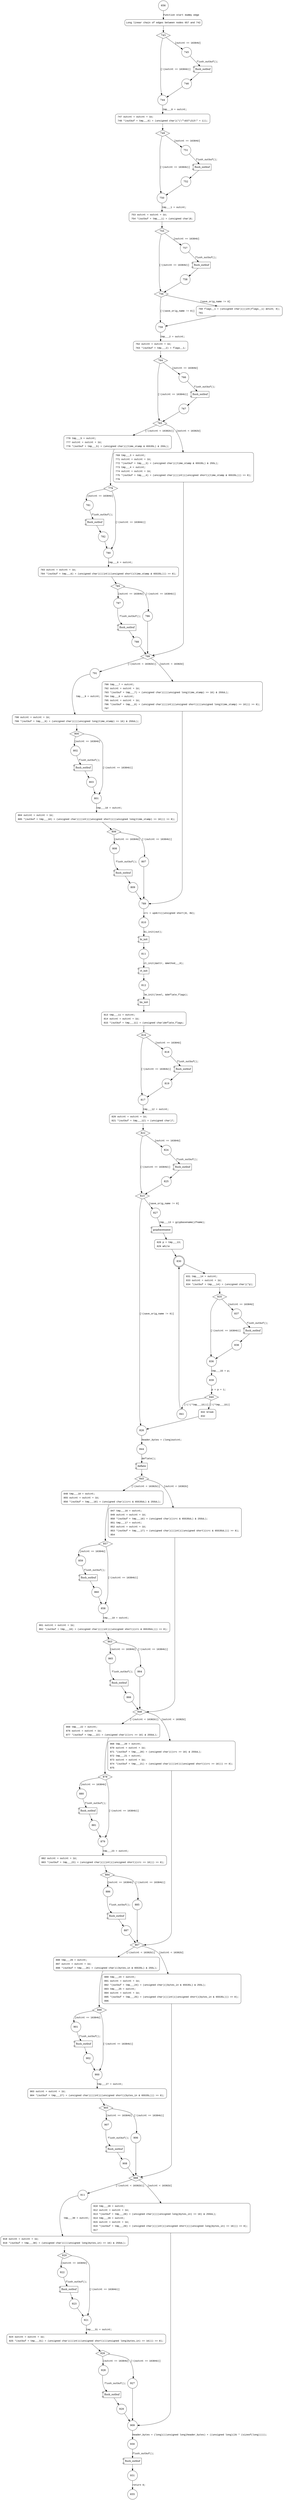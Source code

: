 digraph zip {
656 [shape="circle"]
657 [shape="circle"]
743 [shape="diamond"]
744 [shape="circle"]
745 [shape="circle"]
746 [shape="circle"]
747 [shape="circle"]
749 [shape="diamond"]
750 [shape="circle"]
751 [shape="circle"]
752 [shape="circle"]
753 [shape="circle"]
755 [shape="diamond"]
756 [shape="diamond"]
757 [shape="circle"]
758 [shape="circle"]
759 [shape="circle"]
760 [shape="circle"]
762 [shape="circle"]
764 [shape="diamond"]
765 [shape="diamond"]
766 [shape="circle"]
767 [shape="circle"]
770 [shape="circle"]
769 [shape="circle"]
768 [shape="diamond"]
791 [shape="circle"]
790 [shape="circle"]
789 [shape="circle"]
810 [shape="circle"]
811 [shape="circle"]
812 [shape="circle"]
813 [shape="circle"]
816 [shape="diamond"]
817 [shape="circle"]
818 [shape="circle"]
819 [shape="circle"]
820 [shape="circle"]
822 [shape="diamond"]
823 [shape="diamond"]
824 [shape="circle"]
825 [shape="circle"]
826 [shape="circle"]
827 [shape="circle"]
828 [shape="circle"]
830 [shape="doublecircle"]
831 [shape="circle"]
835 [shape="diamond"]
836 [shape="circle"]
837 [shape="circle"]
838 [shape="circle"]
839 [shape="circle"]
840 [shape="diamond"]
841 [shape="circle"]
842 [shape="circle"]
844 [shape="circle"]
845 [shape="diamond"]
848 [shape="circle"]
847 [shape="circle"]
846 [shape="diamond"]
869 [shape="circle"]
868 [shape="circle"]
867 [shape="diamond"]
890 [shape="circle"]
889 [shape="circle"]
888 [shape="diamond"]
911 [shape="circle"]
910 [shape="circle"]
909 [shape="circle"]
930 [shape="circle"]
931 [shape="circle"]
918 [shape="circle"]
920 [shape="diamond"]
921 [shape="circle"]
922 [shape="circle"]
923 [shape="circle"]
924 [shape="circle"]
926 [shape="diamond"]
927 [shape="circle"]
928 [shape="circle"]
929 [shape="circle"]
899 [shape="diamond"]
900 [shape="circle"]
901 [shape="circle"]
902 [shape="circle"]
903 [shape="circle"]
905 [shape="diamond"]
906 [shape="circle"]
907 [shape="circle"]
908 [shape="circle"]
878 [shape="diamond"]
879 [shape="circle"]
880 [shape="circle"]
881 [shape="circle"]
882 [shape="circle"]
884 [shape="diamond"]
885 [shape="circle"]
886 [shape="circle"]
887 [shape="circle"]
857 [shape="diamond"]
858 [shape="circle"]
859 [shape="circle"]
860 [shape="circle"]
861 [shape="circle"]
863 [shape="diamond"]
864 [shape="circle"]
865 [shape="circle"]
866 [shape="circle"]
798 [shape="circle"]
800 [shape="diamond"]
801 [shape="circle"]
802 [shape="circle"]
803 [shape="circle"]
804 [shape="circle"]
806 [shape="diamond"]
807 [shape="circle"]
808 [shape="circle"]
809 [shape="circle"]
779 [shape="diamond"]
780 [shape="circle"]
781 [shape="circle"]
782 [shape="circle"]
783 [shape="circle"]
785 [shape="diamond"]
786 [shape="circle"]
787 [shape="circle"]
788 [shape="circle"]
655 [shape="circle"]
657 [style="filled,bold" penwidth="1" fillcolor="white" fontname="Courier New" shape="Mrecord" label="Long linear chain of edges between nodes 657 and 742"]
657 -> 743[label=""]
747 [style="filled,bold" penwidth="1" fillcolor="white" fontname="Courier New" shape="Mrecord" label=<<table border="0" cellborder="0" cellpadding="3" bgcolor="white"><tr><td align="right">747</td><td align="left">outcnt = outcnt + 1U;</td></tr><tr><td align="right">748</td><td align="left">*(outbuf + tmp___0) = (unsigned char)(*(\"\037\213\" + 1));</td></tr></table>>]
747 -> 749[label=""]
753 [style="filled,bold" penwidth="1" fillcolor="white" fontname="Courier New" shape="Mrecord" label=<<table border="0" cellborder="0" cellpadding="3" bgcolor="white"><tr><td align="right">753</td><td align="left">outcnt = outcnt + 1U;</td></tr><tr><td align="right">754</td><td align="left">*(outbuf + tmp___1) = (unsigned char)8;</td></tr></table>>]
753 -> 755[label=""]
760 [style="filled,bold" penwidth="1" fillcolor="white" fontname="Courier New" shape="Mrecord" label=<<table border="0" cellborder="0" cellpadding="3" bgcolor="white"><tr><td align="right">760</td><td align="left">flags__1 = (unsigned char)(((int)flags__1) &amp;#124; 8);</td></tr><tr><td align="right">761</td><td align="left"></td></tr></table>>]
760 -> 759[label=""]
762 [style="filled,bold" penwidth="1" fillcolor="white" fontname="Courier New" shape="Mrecord" label=<<table border="0" cellborder="0" cellpadding="3" bgcolor="white"><tr><td align="right">762</td><td align="left">outcnt = outcnt + 1U;</td></tr><tr><td align="right">763</td><td align="left">*(outbuf + tmp___2) = flags__1;</td></tr></table>>]
762 -> 764[label=""]
769 [style="filled,bold" penwidth="1" fillcolor="white" fontname="Courier New" shape="Mrecord" label=<<table border="0" cellborder="0" cellpadding="3" bgcolor="white"><tr><td align="right">769</td><td align="left">tmp___3 = outcnt;</td></tr><tr><td align="right">771</td><td align="left">outcnt = outcnt + 1U;</td></tr><tr><td align="right">772</td><td align="left">*(outbuf + tmp___3) = (unsigned char)((time_stamp &amp; 65535L) &amp; 255L);</td></tr><tr><td align="right">773</td><td align="left">tmp___4 = outcnt;</td></tr><tr><td align="right">774</td><td align="left">outcnt = outcnt + 1U;</td></tr><tr><td align="right">775</td><td align="left">*(outbuf + tmp___4) = (unsigned char)(((int)((unsigned short)(time_stamp &amp; 65535L))) &gt;&gt; 8);</td></tr><tr><td align="right">776</td><td align="left"></td></tr></table>>]
769 -> 768[label=""]
790 [style="filled,bold" penwidth="1" fillcolor="white" fontname="Courier New" shape="Mrecord" label=<<table border="0" cellborder="0" cellpadding="3" bgcolor="white"><tr><td align="right">790</td><td align="left">tmp___7 = outcnt;</td></tr><tr><td align="right">792</td><td align="left">outcnt = outcnt + 1U;</td></tr><tr><td align="right">793</td><td align="left">*(outbuf + tmp___7) = (unsigned char)((((unsigned long)time_stamp) &gt;&gt; 16) &amp; 255UL);</td></tr><tr><td align="right">794</td><td align="left">tmp___8 = outcnt;</td></tr><tr><td align="right">795</td><td align="left">outcnt = outcnt + 1U;</td></tr><tr><td align="right">796</td><td align="left">*(outbuf + tmp___8) = (unsigned char)(((int)((unsigned short)(((unsigned long)time_stamp) &gt;&gt; 16))) &gt;&gt; 8);</td></tr><tr><td align="right">797</td><td align="left"></td></tr></table>>]
790 -> 789[label=""]
813 [style="filled,bold" penwidth="1" fillcolor="white" fontname="Courier New" shape="Mrecord" label=<<table border="0" cellborder="0" cellpadding="3" bgcolor="white"><tr><td align="right">813</td><td align="left">tmp___11 = outcnt;</td></tr><tr><td align="right">814</td><td align="left">outcnt = outcnt + 1U;</td></tr><tr><td align="right">815</td><td align="left">*(outbuf + tmp___11) = (unsigned char)deflate_flags;</td></tr></table>>]
813 -> 816[label=""]
820 [style="filled,bold" penwidth="1" fillcolor="white" fontname="Courier New" shape="Mrecord" label=<<table border="0" cellborder="0" cellpadding="3" bgcolor="white"><tr><td align="right">820</td><td align="left">outcnt = outcnt + 1U;</td></tr><tr><td align="right">821</td><td align="left">*(outbuf + tmp___12) = (unsigned char)7;</td></tr></table>>]
820 -> 822[label=""]
828 [style="filled,bold" penwidth="1" fillcolor="white" fontname="Courier New" shape="Mrecord" label=<<table border="0" cellborder="0" cellpadding="3" bgcolor="white"><tr><td align="right">828</td><td align="left">p = tmp___13;</td></tr><tr><td align="right">829</td><td align="left">while</td></tr></table>>]
828 -> 830[label=""]
831 [style="filled,bold" penwidth="1" fillcolor="white" fontname="Courier New" shape="Mrecord" label=<<table border="0" cellborder="0" cellpadding="3" bgcolor="white"><tr><td align="right">831</td><td align="left">tmp___14 = outcnt;</td></tr><tr><td align="right">833</td><td align="left">outcnt = outcnt + 1U;</td></tr><tr><td align="right">834</td><td align="left">*(outbuf + tmp___14) = (unsigned char)(*p);</td></tr></table>>]
831 -> 835[label=""]
842 [style="filled,bold" penwidth="1" fillcolor="white" fontname="Courier New" shape="Mrecord" label=<<table border="0" cellborder="0" cellpadding="3" bgcolor="white"><tr><td align="right">842</td><td align="left">break</td></tr><tr><td align="right">832</td><td align="left"></td></tr></table>>]
842 -> 826[label=""]
847 [style="filled,bold" penwidth="1" fillcolor="white" fontname="Courier New" shape="Mrecord" label=<<table border="0" cellborder="0" cellpadding="3" bgcolor="white"><tr><td align="right">847</td><td align="left">tmp___16 = outcnt;</td></tr><tr><td align="right">849</td><td align="left">outcnt = outcnt + 1U;</td></tr><tr><td align="right">850</td><td align="left">*(outbuf + tmp___16) = (unsigned char)((crc &amp; 65535UL) &amp; 255UL);</td></tr><tr><td align="right">851</td><td align="left">tmp___17 = outcnt;</td></tr><tr><td align="right">852</td><td align="left">outcnt = outcnt + 1U;</td></tr><tr><td align="right">853</td><td align="left">*(outbuf + tmp___17) = (unsigned char)(((int)((unsigned short)(crc &amp; 65535UL))) &gt;&gt; 8);</td></tr><tr><td align="right">854</td><td align="left"></td></tr></table>>]
847 -> 846[label=""]
868 [style="filled,bold" penwidth="1" fillcolor="white" fontname="Courier New" shape="Mrecord" label=<<table border="0" cellborder="0" cellpadding="3" bgcolor="white"><tr><td align="right">868</td><td align="left">tmp___20 = outcnt;</td></tr><tr><td align="right">870</td><td align="left">outcnt = outcnt + 1U;</td></tr><tr><td align="right">871</td><td align="left">*(outbuf + tmp___20) = (unsigned char)((crc &gt;&gt; 16) &amp; 255UL);</td></tr><tr><td align="right">872</td><td align="left">tmp___21 = outcnt;</td></tr><tr><td align="right">873</td><td align="left">outcnt = outcnt + 1U;</td></tr><tr><td align="right">874</td><td align="left">*(outbuf + tmp___21) = (unsigned char)(((int)((unsigned short)(crc &gt;&gt; 16))) &gt;&gt; 8);</td></tr><tr><td align="right">875</td><td align="left"></td></tr></table>>]
868 -> 867[label=""]
889 [style="filled,bold" penwidth="1" fillcolor="white" fontname="Courier New" shape="Mrecord" label=<<table border="0" cellborder="0" cellpadding="3" bgcolor="white"><tr><td align="right">889</td><td align="left">tmp___24 = outcnt;</td></tr><tr><td align="right">891</td><td align="left">outcnt = outcnt + 1U;</td></tr><tr><td align="right">892</td><td align="left">*(outbuf + tmp___24) = (unsigned char)((bytes_in &amp; 65535L) &amp; 255L);</td></tr><tr><td align="right">893</td><td align="left">tmp___25 = outcnt;</td></tr><tr><td align="right">894</td><td align="left">outcnt = outcnt + 1U;</td></tr><tr><td align="right">895</td><td align="left">*(outbuf + tmp___25) = (unsigned char)(((int)((unsigned short)(bytes_in &amp; 65535L))) &gt;&gt; 8);</td></tr><tr><td align="right">896</td><td align="left"></td></tr></table>>]
889 -> 888[label=""]
910 [style="filled,bold" penwidth="1" fillcolor="white" fontname="Courier New" shape="Mrecord" label=<<table border="0" cellborder="0" cellpadding="3" bgcolor="white"><tr><td align="right">910</td><td align="left">tmp___28 = outcnt;</td></tr><tr><td align="right">912</td><td align="left">outcnt = outcnt + 1U;</td></tr><tr><td align="right">913</td><td align="left">*(outbuf + tmp___28) = (unsigned char)((((unsigned long)bytes_in) &gt;&gt; 16) &amp; 255UL);</td></tr><tr><td align="right">914</td><td align="left">tmp___29 = outcnt;</td></tr><tr><td align="right">915</td><td align="left">outcnt = outcnt + 1U;</td></tr><tr><td align="right">916</td><td align="left">*(outbuf + tmp___29) = (unsigned char)(((int)((unsigned short)(((unsigned long)bytes_in) &gt;&gt; 16))) &gt;&gt; 8);</td></tr><tr><td align="right">917</td><td align="left"></td></tr></table>>]
910 -> 909[label=""]
918 [style="filled,bold" penwidth="1" fillcolor="white" fontname="Courier New" shape="Mrecord" label=<<table border="0" cellborder="0" cellpadding="3" bgcolor="white"><tr><td align="right">918</td><td align="left">outcnt = outcnt + 1U;</td></tr><tr><td align="right">919</td><td align="left">*(outbuf + tmp___30) = (unsigned char)((((unsigned long)bytes_in) &gt;&gt; 16) &amp; 255UL);</td></tr></table>>]
918 -> 920[label=""]
924 [style="filled,bold" penwidth="1" fillcolor="white" fontname="Courier New" shape="Mrecord" label=<<table border="0" cellborder="0" cellpadding="3" bgcolor="white"><tr><td align="right">924</td><td align="left">outcnt = outcnt + 1U;</td></tr><tr><td align="right">925</td><td align="left">*(outbuf + tmp___31) = (unsigned char)(((int)((unsigned short)(((unsigned long)bytes_in) &gt;&gt; 16))) &gt;&gt; 8);</td></tr></table>>]
924 -> 926[label=""]
890 [style="filled,bold" penwidth="1" fillcolor="white" fontname="Courier New" shape="Mrecord" label=<<table border="0" cellborder="0" cellpadding="3" bgcolor="white"><tr><td align="right">890</td><td align="left">tmp___26 = outcnt;</td></tr><tr><td align="right">897</td><td align="left">outcnt = outcnt + 1U;</td></tr><tr><td align="right">898</td><td align="left">*(outbuf + tmp___26) = (unsigned char)((bytes_in &amp; 65535L) &amp; 255L);</td></tr></table>>]
890 -> 899[label=""]
903 [style="filled,bold" penwidth="1" fillcolor="white" fontname="Courier New" shape="Mrecord" label=<<table border="0" cellborder="0" cellpadding="3" bgcolor="white"><tr><td align="right">903</td><td align="left">outcnt = outcnt + 1U;</td></tr><tr><td align="right">904</td><td align="left">*(outbuf + tmp___27) = (unsigned char)(((int)((unsigned short)(bytes_in &amp; 65535L))) &gt;&gt; 8);</td></tr></table>>]
903 -> 905[label=""]
869 [style="filled,bold" penwidth="1" fillcolor="white" fontname="Courier New" shape="Mrecord" label=<<table border="0" cellborder="0" cellpadding="3" bgcolor="white"><tr><td align="right">869</td><td align="left">tmp___22 = outcnt;</td></tr><tr><td align="right">876</td><td align="left">outcnt = outcnt + 1U;</td></tr><tr><td align="right">877</td><td align="left">*(outbuf + tmp___22) = (unsigned char)((crc &gt;&gt; 16) &amp; 255UL);</td></tr></table>>]
869 -> 878[label=""]
882 [style="filled,bold" penwidth="1" fillcolor="white" fontname="Courier New" shape="Mrecord" label=<<table border="0" cellborder="0" cellpadding="3" bgcolor="white"><tr><td align="right">882</td><td align="left">outcnt = outcnt + 1U;</td></tr><tr><td align="right">883</td><td align="left">*(outbuf + tmp___23) = (unsigned char)(((int)((unsigned short)(crc &gt;&gt; 16))) &gt;&gt; 8);</td></tr></table>>]
882 -> 884[label=""]
848 [style="filled,bold" penwidth="1" fillcolor="white" fontname="Courier New" shape="Mrecord" label=<<table border="0" cellborder="0" cellpadding="3" bgcolor="white"><tr><td align="right">848</td><td align="left">tmp___18 = outcnt;</td></tr><tr><td align="right">855</td><td align="left">outcnt = outcnt + 1U;</td></tr><tr><td align="right">856</td><td align="left">*(outbuf + tmp___18) = (unsigned char)((crc &amp; 65535UL) &amp; 255UL);</td></tr></table>>]
848 -> 857[label=""]
861 [style="filled,bold" penwidth="1" fillcolor="white" fontname="Courier New" shape="Mrecord" label=<<table border="0" cellborder="0" cellpadding="3" bgcolor="white"><tr><td align="right">861</td><td align="left">outcnt = outcnt + 1U;</td></tr><tr><td align="right">862</td><td align="left">*(outbuf + tmp___19) = (unsigned char)(((int)((unsigned short)(crc &amp; 65535UL))) &gt;&gt; 8);</td></tr></table>>]
861 -> 863[label=""]
798 [style="filled,bold" penwidth="1" fillcolor="white" fontname="Courier New" shape="Mrecord" label=<<table border="0" cellborder="0" cellpadding="3" bgcolor="white"><tr><td align="right">798</td><td align="left">outcnt = outcnt + 1U;</td></tr><tr><td align="right">799</td><td align="left">*(outbuf + tmp___9) = (unsigned char)((((unsigned long)time_stamp) &gt;&gt; 16) &amp; 255UL);</td></tr></table>>]
798 -> 800[label=""]
804 [style="filled,bold" penwidth="1" fillcolor="white" fontname="Courier New" shape="Mrecord" label=<<table border="0" cellborder="0" cellpadding="3" bgcolor="white"><tr><td align="right">804</td><td align="left">outcnt = outcnt + 1U;</td></tr><tr><td align="right">805</td><td align="left">*(outbuf + tmp___10) = (unsigned char)(((int)((unsigned short)(((unsigned long)time_stamp) &gt;&gt; 16))) &gt;&gt; 8);</td></tr></table>>]
804 -> 806[label=""]
770 [style="filled,bold" penwidth="1" fillcolor="white" fontname="Courier New" shape="Mrecord" label=<<table border="0" cellborder="0" cellpadding="3" bgcolor="white"><tr><td align="right">770</td><td align="left">tmp___5 = outcnt;</td></tr><tr><td align="right">777</td><td align="left">outcnt = outcnt + 1U;</td></tr><tr><td align="right">778</td><td align="left">*(outbuf + tmp___5) = (unsigned char)((time_stamp &amp; 65535L) &amp; 255L);</td></tr></table>>]
770 -> 779[label=""]
783 [style="filled,bold" penwidth="1" fillcolor="white" fontname="Courier New" shape="Mrecord" label=<<table border="0" cellborder="0" cellpadding="3" bgcolor="white"><tr><td align="right">783</td><td align="left">outcnt = outcnt + 1U;</td></tr><tr><td align="right">784</td><td align="left">*(outbuf + tmp___6) = (unsigned char)(((int)((unsigned short)(time_stamp &amp; 65535L))) &gt;&gt; 8);</td></tr></table>>]
783 -> 785[label=""]
656 -> 657 [label="Function start dummy edge" fontname="Courier New"]
743 -> 744 [label="[!(outcnt == 16384U)]" fontname="Courier New"]
743 -> 745 [label="[outcnt == 16384U]" fontname="Courier New"]
100018 [shape="component" label="flush_outbuf"]
745 -> 100018 [label="flush_outbuf();" fontname="Courier New"]
100018 -> 746 [label="" fontname="Courier New"]
744 -> 747 [label="tmp___0 = outcnt;" fontname="Courier New"]
749 -> 750 [label="[!(outcnt == 16384U)]" fontname="Courier New"]
749 -> 751 [label="[outcnt == 16384U]" fontname="Courier New"]
100019 [shape="component" label="flush_outbuf"]
751 -> 100019 [label="flush_outbuf();" fontname="Courier New"]
100019 -> 752 [label="" fontname="Courier New"]
750 -> 753 [label="tmp___1 = outcnt;" fontname="Courier New"]
755 -> 756 [label="[!(outcnt == 16384U)]" fontname="Courier New"]
755 -> 757 [label="[outcnt == 16384U]" fontname="Courier New"]
100020 [shape="component" label="flush_outbuf"]
757 -> 100020 [label="flush_outbuf();" fontname="Courier New"]
100020 -> 758 [label="" fontname="Courier New"]
756 -> 759 [label="[!(save_orig_name != 0)]" fontname="Courier New"]
756 -> 760 [label="[save_orig_name != 0]" fontname="Courier New"]
759 -> 762 [label="tmp___2 = outcnt;" fontname="Courier New"]
764 -> 765 [label="[!(outcnt == 16384U)]" fontname="Courier New"]
764 -> 766 [label="[outcnt == 16384U]" fontname="Courier New"]
100021 [shape="component" label="flush_outbuf"]
766 -> 100021 [label="flush_outbuf();" fontname="Courier New"]
100021 -> 767 [label="" fontname="Courier New"]
765 -> 770 [label="[!(outcnt < 16382U)]" fontname="Courier New"]
765 -> 769 [label="[outcnt < 16382U]" fontname="Courier New"]
768 -> 791 [label="[!(outcnt < 16382U)]" fontname="Courier New"]
768 -> 790 [label="[outcnt < 16382U]" fontname="Courier New"]
789 -> 810 [label="crc = updcrc((unsigned short)0, 0U);" fontname="Courier New"]
100022 [shape="component" label="bi_init"]
810 -> 100022 [label="bi_init(out);" fontname="Courier New"]
100022 -> 811 [label="" fontname="Courier New"]
100023 [shape="component" label="ct_init"]
811 -> 100023 [label="ct_init(&attr, &method___0);" fontname="Courier New"]
100023 -> 812 [label="" fontname="Courier New"]
100024 [shape="component" label="lm_init"]
812 -> 100024 [label="lm_init(level, &deflate_flags);" fontname="Courier New"]
100024 -> 813 [label="" fontname="Courier New"]
816 -> 817 [label="[!(outcnt == 16384U)]" fontname="Courier New"]
816 -> 818 [label="[outcnt == 16384U]" fontname="Courier New"]
100025 [shape="component" label="flush_outbuf"]
818 -> 100025 [label="flush_outbuf();" fontname="Courier New"]
100025 -> 819 [label="" fontname="Courier New"]
817 -> 820 [label="tmp___12 = outcnt;" fontname="Courier New"]
822 -> 823 [label="[!(outcnt == 16384U)]" fontname="Courier New"]
822 -> 824 [label="[outcnt == 16384U]" fontname="Courier New"]
100026 [shape="component" label="flush_outbuf"]
824 -> 100026 [label="flush_outbuf();" fontname="Courier New"]
100026 -> 825 [label="" fontname="Courier New"]
823 -> 826 [label="[!(save_orig_name != 0)]" fontname="Courier New"]
823 -> 827 [label="[save_orig_name != 0]" fontname="Courier New"]
100027 [shape="component" label="gzipbasename"]
827 -> 100027 [label="tmp___13 = gzipbasename(ifname);" fontname="Courier New"]
100027 -> 828 [label="" fontname="Courier New"]
830 -> 831 [label="" fontname="Courier New"]
835 -> 836 [label="[!(outcnt == 16384U)]" fontname="Courier New"]
835 -> 837 [label="[outcnt == 16384U]" fontname="Courier New"]
100028 [shape="component" label="flush_outbuf"]
837 -> 100028 [label="flush_outbuf();" fontname="Courier New"]
100028 -> 838 [label="" fontname="Courier New"]
836 -> 839 [label="tmp___15 = p;" fontname="Courier New"]
840 -> 841 [label="[!(!(*tmp___15))]" fontname="Courier New"]
840 -> 842 [label="[!(*tmp___15)]" fontname="Courier New"]
826 -> 844 [label="header_bytes = (long)outcnt;" fontname="Courier New"]
100029 [shape="component" label="deflate"]
844 -> 100029 [label="deflate();" fontname="Courier New"]
100029 -> 845 [label="" fontname="Courier New"]
845 -> 848 [label="[!(outcnt < 16382U)]" fontname="Courier New"]
845 -> 847 [label="[outcnt < 16382U]" fontname="Courier New"]
846 -> 869 [label="[!(outcnt < 16382U)]" fontname="Courier New"]
846 -> 868 [label="[outcnt < 16382U]" fontname="Courier New"]
867 -> 890 [label="[!(outcnt < 16382U)]" fontname="Courier New"]
867 -> 889 [label="[outcnt < 16382U]" fontname="Courier New"]
888 -> 911 [label="[!(outcnt < 16382U)]" fontname="Courier New"]
888 -> 910 [label="[outcnt < 16382U]" fontname="Courier New"]
909 -> 930 [label="header_bytes = (long)(((unsigned long)header_bytes) + ((unsigned long)(2U * (sizeof(long)))));" fontname="Courier New"]
100030 [shape="component" label="flush_outbuf"]
930 -> 100030 [label="flush_outbuf();" fontname="Courier New"]
100030 -> 931 [label="" fontname="Courier New"]
911 -> 918 [label="tmp___30 = outcnt;" fontname="Courier New"]
920 -> 921 [label="[!(outcnt == 16384U)]" fontname="Courier New"]
920 -> 922 [label="[outcnt == 16384U]" fontname="Courier New"]
100031 [shape="component" label="flush_outbuf"]
922 -> 100031 [label="flush_outbuf();" fontname="Courier New"]
100031 -> 923 [label="" fontname="Courier New"]
921 -> 924 [label="tmp___31 = outcnt;" fontname="Courier New"]
926 -> 927 [label="[!(outcnt == 16384U)]" fontname="Courier New"]
926 -> 928 [label="[outcnt == 16384U]" fontname="Courier New"]
100032 [shape="component" label="flush_outbuf"]
928 -> 100032 [label="flush_outbuf();" fontname="Courier New"]
100032 -> 929 [label="" fontname="Courier New"]
927 -> 909 [label="" fontname="Courier New"]
899 -> 900 [label="[!(outcnt == 16384U)]" fontname="Courier New"]
899 -> 901 [label="[outcnt == 16384U]" fontname="Courier New"]
100033 [shape="component" label="flush_outbuf"]
901 -> 100033 [label="flush_outbuf();" fontname="Courier New"]
100033 -> 902 [label="" fontname="Courier New"]
900 -> 903 [label="tmp___27 = outcnt;" fontname="Courier New"]
905 -> 906 [label="[!(outcnt == 16384U)]" fontname="Courier New"]
905 -> 907 [label="[outcnt == 16384U]" fontname="Courier New"]
100034 [shape="component" label="flush_outbuf"]
907 -> 100034 [label="flush_outbuf();" fontname="Courier New"]
100034 -> 908 [label="" fontname="Courier New"]
906 -> 888 [label="" fontname="Courier New"]
878 -> 879 [label="[!(outcnt == 16384U)]" fontname="Courier New"]
878 -> 880 [label="[outcnt == 16384U]" fontname="Courier New"]
100035 [shape="component" label="flush_outbuf"]
880 -> 100035 [label="flush_outbuf();" fontname="Courier New"]
100035 -> 881 [label="" fontname="Courier New"]
879 -> 882 [label="tmp___23 = outcnt;" fontname="Courier New"]
884 -> 885 [label="[!(outcnt == 16384U)]" fontname="Courier New"]
884 -> 886 [label="[outcnt == 16384U]" fontname="Courier New"]
100036 [shape="component" label="flush_outbuf"]
886 -> 100036 [label="flush_outbuf();" fontname="Courier New"]
100036 -> 887 [label="" fontname="Courier New"]
885 -> 867 [label="" fontname="Courier New"]
857 -> 858 [label="[!(outcnt == 16384U)]" fontname="Courier New"]
857 -> 859 [label="[outcnt == 16384U]" fontname="Courier New"]
100037 [shape="component" label="flush_outbuf"]
859 -> 100037 [label="flush_outbuf();" fontname="Courier New"]
100037 -> 860 [label="" fontname="Courier New"]
858 -> 861 [label="tmp___19 = outcnt;" fontname="Courier New"]
863 -> 864 [label="[!(outcnt == 16384U)]" fontname="Courier New"]
863 -> 865 [label="[outcnt == 16384U]" fontname="Courier New"]
100038 [shape="component" label="flush_outbuf"]
865 -> 100038 [label="flush_outbuf();" fontname="Courier New"]
100038 -> 866 [label="" fontname="Courier New"]
864 -> 846 [label="" fontname="Courier New"]
791 -> 798 [label="tmp___9 = outcnt;" fontname="Courier New"]
800 -> 801 [label="[!(outcnt == 16384U)]" fontname="Courier New"]
800 -> 802 [label="[outcnt == 16384U]" fontname="Courier New"]
100039 [shape="component" label="flush_outbuf"]
802 -> 100039 [label="flush_outbuf();" fontname="Courier New"]
100039 -> 803 [label="" fontname="Courier New"]
801 -> 804 [label="tmp___10 = outcnt;" fontname="Courier New"]
806 -> 807 [label="[!(outcnt == 16384U)]" fontname="Courier New"]
806 -> 808 [label="[outcnt == 16384U]" fontname="Courier New"]
100040 [shape="component" label="flush_outbuf"]
808 -> 100040 [label="flush_outbuf();" fontname="Courier New"]
100040 -> 809 [label="" fontname="Courier New"]
807 -> 789 [label="" fontname="Courier New"]
779 -> 780 [label="[!(outcnt == 16384U)]" fontname="Courier New"]
779 -> 781 [label="[outcnt == 16384U]" fontname="Courier New"]
100041 [shape="component" label="flush_outbuf"]
781 -> 100041 [label="flush_outbuf();" fontname="Courier New"]
100041 -> 782 [label="" fontname="Courier New"]
780 -> 783 [label="tmp___6 = outcnt;" fontname="Courier New"]
785 -> 786 [label="[!(outcnt == 16384U)]" fontname="Courier New"]
785 -> 787 [label="[outcnt == 16384U]" fontname="Courier New"]
100042 [shape="component" label="flush_outbuf"]
787 -> 100042 [label="flush_outbuf();" fontname="Courier New"]
100042 -> 788 [label="" fontname="Courier New"]
786 -> 768 [label="" fontname="Courier New"]
746 -> 744 [label="" fontname="Courier New"]
752 -> 750 [label="" fontname="Courier New"]
758 -> 756 [label="" fontname="Courier New"]
767 -> 765 [label="" fontname="Courier New"]
819 -> 817 [label="" fontname="Courier New"]
825 -> 823 [label="" fontname="Courier New"]
838 -> 836 [label="" fontname="Courier New"]
839 -> 840 [label="p = p + 1;" fontname="Courier New"]
931 -> 655 [label="return 0;" fontname="Courier New"]
923 -> 921 [label="" fontname="Courier New"]
929 -> 909 [label="" fontname="Courier New"]
902 -> 900 [label="" fontname="Courier New"]
908 -> 888 [label="" fontname="Courier New"]
881 -> 879 [label="" fontname="Courier New"]
887 -> 867 [label="" fontname="Courier New"]
860 -> 858 [label="" fontname="Courier New"]
866 -> 846 [label="" fontname="Courier New"]
841 -> 830 [label="" fontname="Courier New"]
803 -> 801 [label="" fontname="Courier New"]
809 -> 789 [label="" fontname="Courier New"]
782 -> 780 [label="" fontname="Courier New"]
788 -> 768 [label="" fontname="Courier New"]
}